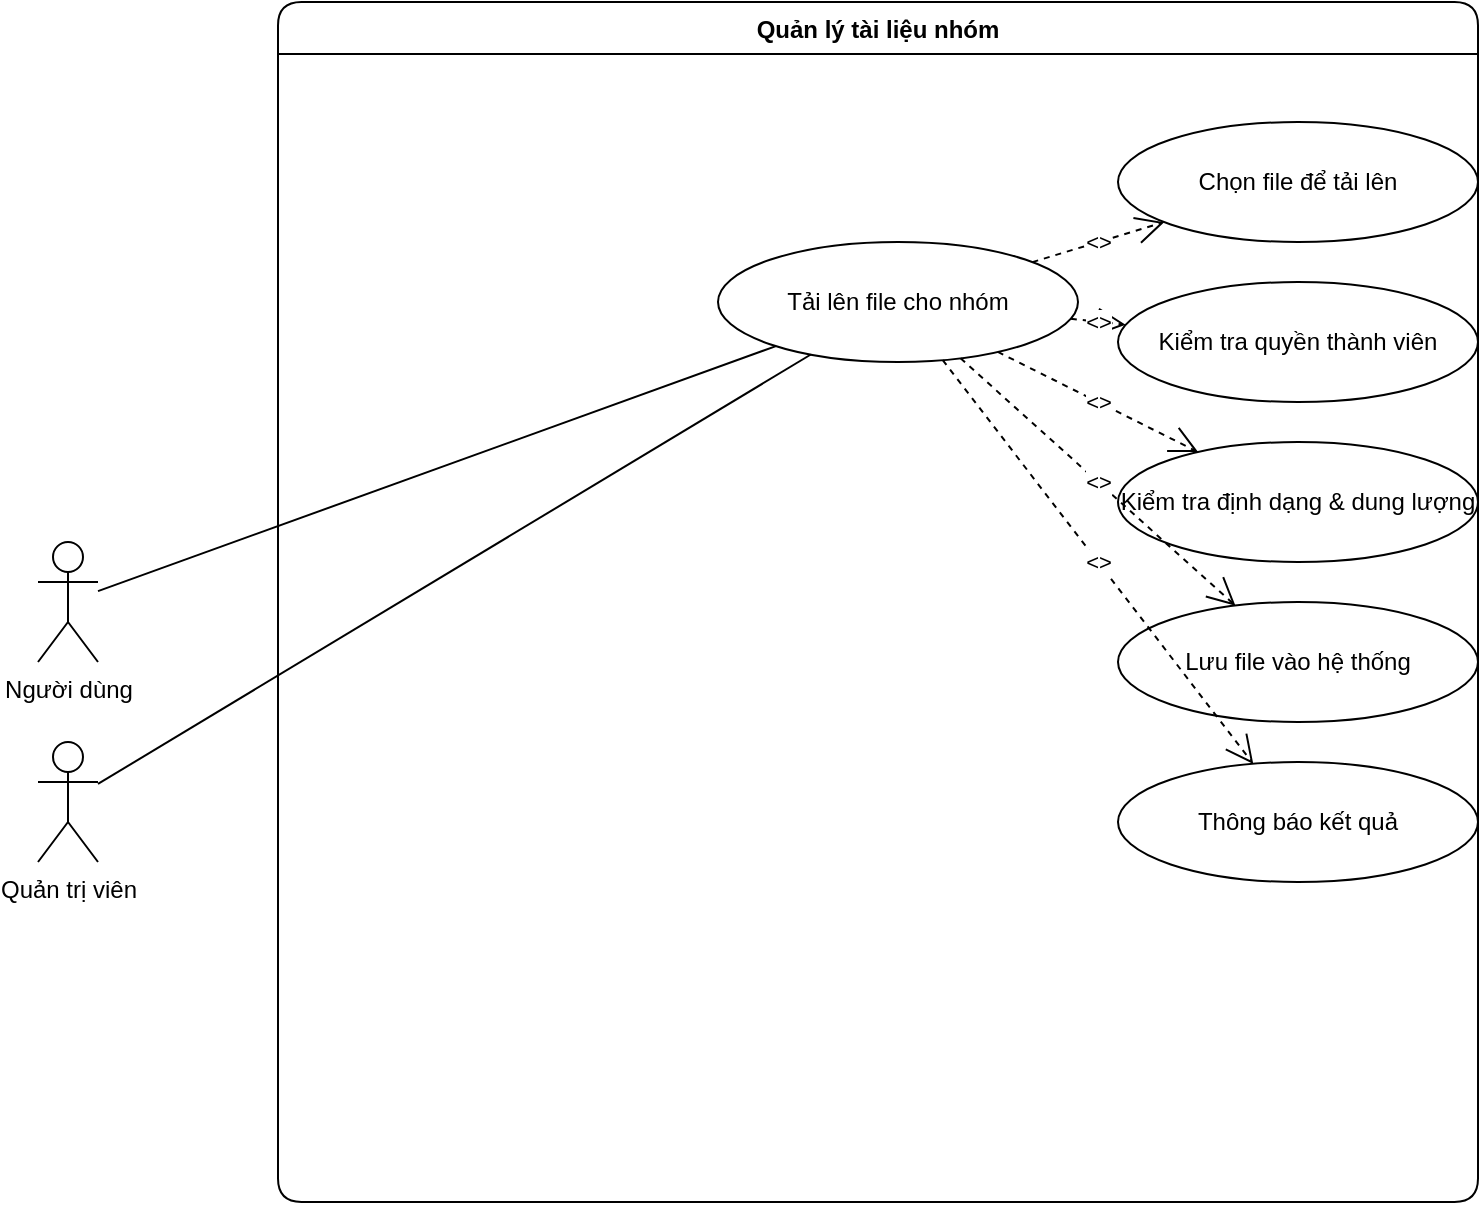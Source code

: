 <mxfile version="27.2.0">
  <diagram name="Use Case - Upload File Nhóm" id="upload-file-usecase">
    <mxGraphModel dx="1162" dy="422" grid="1" gridSize="10" guides="1" tooltips="1" connect="1" arrows="1" fold="1" page="1" pageScale="1" pageWidth="1169" pageHeight="827" math="0" shadow="0">
      <root>
        <mxCell id="0" />
        <mxCell id="1" parent="0" />
        <!-- Actor: Người dùng -->
        <mxCell id="2" value="Người dùng" style="shape=umlActor;verticalLabelPosition=bottom;verticalAlign=top;html=1;outlineConnect=0;" parent="1" vertex="1">
          <mxGeometry x="80" y="350" width="30" height="60" as="geometry" />
        </mxCell>
        <!-- Actor: Quản trị viên -->
        <mxCell id="18" value="Quản trị viên" style="shape=umlActor;verticalLabelPosition=bottom;verticalAlign=top;html=1;outlineConnect=0;" parent="1" vertex="1">
          <mxGeometry x="80" y="450" width="30" height="60" as="geometry" />
        </mxCell>
        <!-- System Boundary (Swimlane) -->
        <mxCell id="3" value="Quản lý tài liệu nhóm" style="swimlane;fontStyle=1;align=center;verticalAlign=top;childLayout=stackLayout;horizontal=1;startSize=26;horizontalStack=0;resizeParent=1;resizeParentMax=0;resizeLast=0;collapsible=0;marginBottom=0;rounded=1;" parent="1" vertex="1">
          <mxGeometry x="200" y="80" width="600" height="600" as="geometry">
            <mxRectangle x="200" y="80" width="140" height="26" as="alternateBounds" />
          </mxGeometry>
        </mxCell>
        <!-- Use Cases (all as main, no nested includes) -->
        <mxCell id="4" value="Tải lên file cho nhóm" style="ellipse;whiteSpace=wrap;html=1;" parent="3" vertex="1">
          <mxGeometry x="220" y="120" width="180" height="60" as="geometry" />
        </mxCell>
        <mxCell id="5" value="Chọn file để tải lên" style="ellipse;whiteSpace=wrap;html=1;" parent="3" vertex="1">
          <mxGeometry x="420" y="60" width="180" height="60" as="geometry" />
        </mxCell>
        <mxCell id="6" value="Kiểm tra quyền thành viên" style="ellipse;whiteSpace=wrap;html=1;" parent="3" vertex="1">
          <mxGeometry x="420" y="140" width="180" height="60" as="geometry" />
        </mxCell>
        <mxCell id="7" value="Kiểm tra định dạng &amp; dung lượng" style="ellipse;whiteSpace=wrap;html=1;" parent="3" vertex="1">
          <mxGeometry x="420" y="220" width="180" height="60" as="geometry" />
        </mxCell>
        <mxCell id="8" value="Lưu file vào hệ thống" style="ellipse;whiteSpace=wrap;html=1;" parent="3" vertex="1">
          <mxGeometry x="420" y="300" width="180" height="60" as="geometry" />
        </mxCell>
        <mxCell id="9" value="Thông báo kết quả" style="ellipse;whiteSpace=wrap;html=1;" parent="3" vertex="1">
          <mxGeometry x="420" y="380" width="180" height="60" as="geometry" />
        </mxCell>
        <!-- Associations (actors to main use case) -->
        <mxCell id="10" value="" style="endArrow=none;html=1;rounded=0;" parent="1" source="2" target="4" edge="1">
          <mxGeometry width="50" height="50" relative="1" as="geometry" />
        </mxCell>
        <mxCell id="11" value="" style="endArrow=none;html=1;rounded=0;" parent="1" source="18" target="4" edge="1">
          <mxGeometry width="50" height="50" relative="1" as="geometry" />
        </mxCell>
        <!-- <<include>> relationships: all from main use case to each sub use case -->
        <mxCell id="12" value="&lt;&lt;include&gt;&gt;" style="endArrow=open;endSize=12;dashed=1;html=1;rounded=0;" parent="1" source="4" target="5" edge="1">
          <mxGeometry width="100" height="100" relative="1" as="geometry" />
        </mxCell>
        <mxCell id="13" value="&lt;&lt;include&gt;&gt;" style="endArrow=open;endSize=12;dashed=1;html=1;rounded=0;" parent="1" source="4" target="6" edge="1">
          <mxGeometry width="100" height="100" relative="1" as="geometry" />
        </mxCell>
        <mxCell id="14" value="&lt;&lt;include&gt;&gt;" style="endArrow=open;endSize=12;dashed=1;html=1;rounded=0;" parent="1" source="4" target="7" edge="1">
          <mxGeometry width="100" height="100" relative="1" as="geometry" />
        </mxCell>
        <mxCell id="15" value="&lt;&lt;include&gt;&gt;" style="endArrow=open;endSize=12;dashed=1;html=1;rounded=0;" parent="1" source="4" target="8" edge="1">
          <mxGeometry width="100" height="100" relative="1" as="geometry" />
        </mxCell>
        <mxCell id="16" value="&lt;&lt;include&gt;&gt;" style="endArrow=open;endSize=12;dashed=1;html=1;rounded=0;" parent="1" source="4" target="9" edge="1">
          <mxGeometry width="100" height="100" relative="1" as="geometry" />
        </mxCell>
      </root>
    </mxGraphModel>
  </diagram>
</mxfile>
